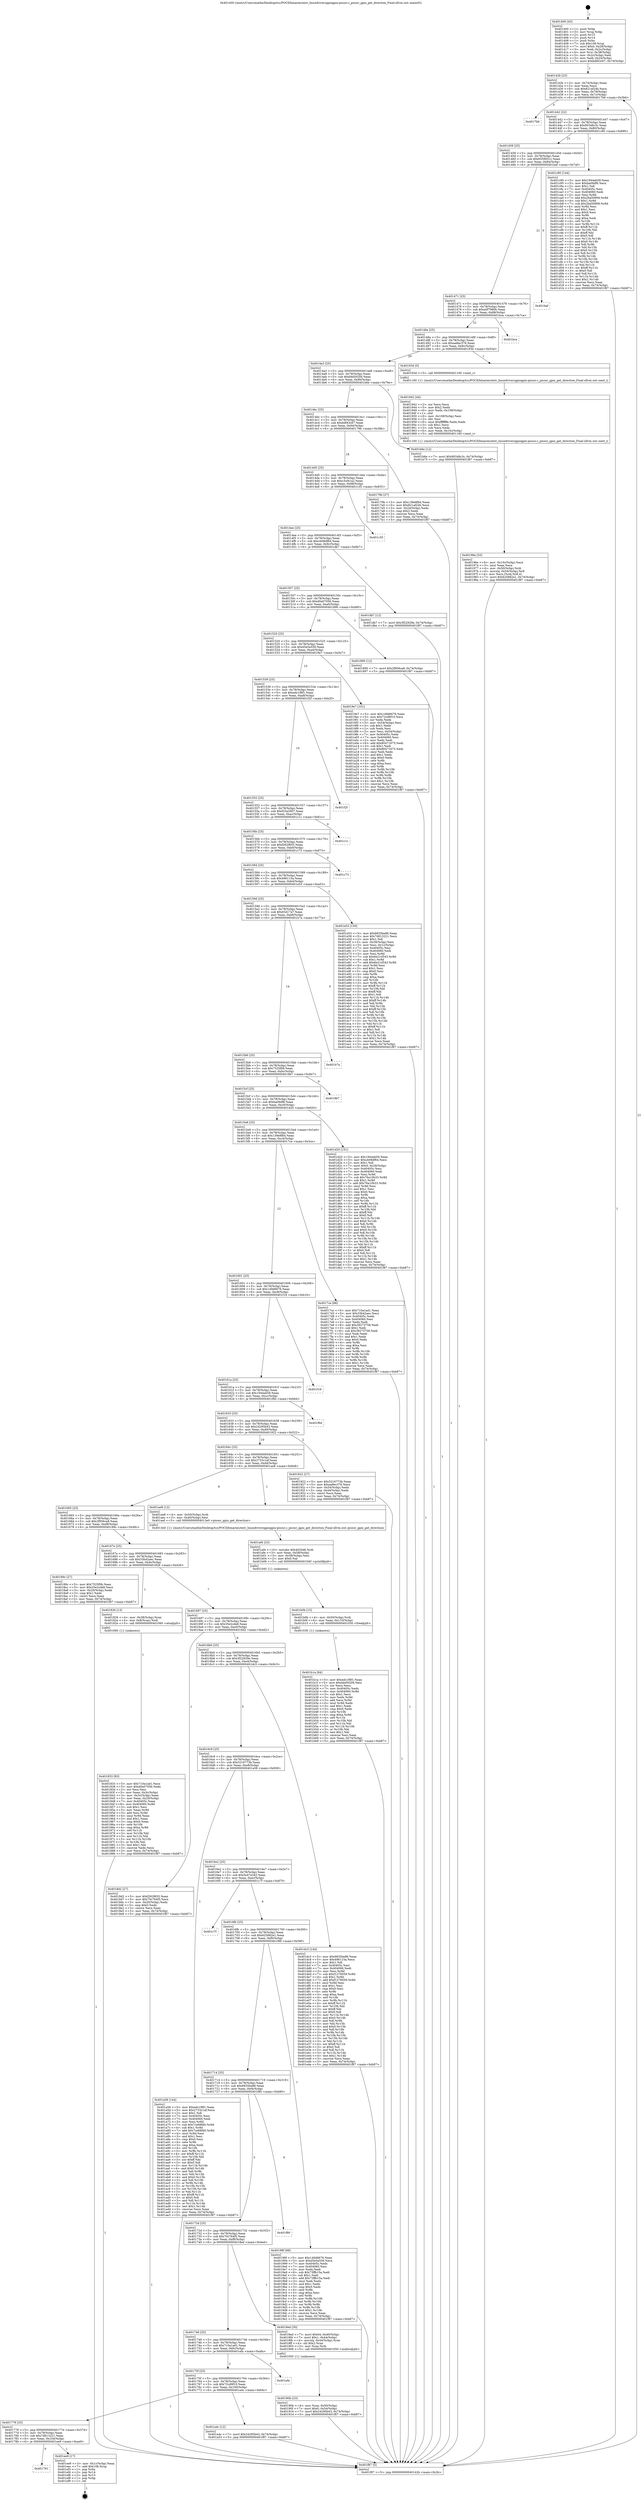 digraph "0x401400" {
  label = "0x401400 (/mnt/c/Users/mathe/Desktop/tcc/POCII/binaries/extr_linuxdriversgpiogpio-pisosr.c_pisosr_gpio_get_direction_Final-ollvm.out::main(0))"
  labelloc = "t"
  node[shape=record]

  Entry [label="",width=0.3,height=0.3,shape=circle,fillcolor=black,style=filled]
  "0x40142b" [label="{
     0x40142b [23]\l
     | [instrs]\l
     &nbsp;&nbsp;0x40142b \<+3\>: mov -0x74(%rbp),%eax\l
     &nbsp;&nbsp;0x40142e \<+2\>: mov %eax,%ecx\l
     &nbsp;&nbsp;0x401430 \<+6\>: sub $0x821af24b,%ecx\l
     &nbsp;&nbsp;0x401436 \<+3\>: mov %eax,-0x78(%rbp)\l
     &nbsp;&nbsp;0x401439 \<+3\>: mov %ecx,-0x7c(%rbp)\l
     &nbsp;&nbsp;0x40143c \<+6\>: je 00000000004017b6 \<main+0x3b6\>\l
  }"]
  "0x4017b6" [label="{
     0x4017b6\l
  }", style=dashed]
  "0x401442" [label="{
     0x401442 [22]\l
     | [instrs]\l
     &nbsp;&nbsp;0x401442 \<+5\>: jmp 0000000000401447 \<main+0x47\>\l
     &nbsp;&nbsp;0x401447 \<+3\>: mov -0x78(%rbp),%eax\l
     &nbsp;&nbsp;0x40144a \<+5\>: sub $0x90348c3c,%eax\l
     &nbsp;&nbsp;0x40144f \<+3\>: mov %eax,-0x80(%rbp)\l
     &nbsp;&nbsp;0x401452 \<+6\>: je 0000000000401c90 \<main+0x890\>\l
  }"]
  Exit [label="",width=0.3,height=0.3,shape=circle,fillcolor=black,style=filled,peripheries=2]
  "0x401c90" [label="{
     0x401c90 [144]\l
     | [instrs]\l
     &nbsp;&nbsp;0x401c90 \<+5\>: mov $0x1944ab59,%eax\l
     &nbsp;&nbsp;0x401c95 \<+5\>: mov $0xba09df6,%ecx\l
     &nbsp;&nbsp;0x401c9a \<+2\>: mov $0x1,%dl\l
     &nbsp;&nbsp;0x401c9c \<+7\>: mov 0x40405c,%esi\l
     &nbsp;&nbsp;0x401ca3 \<+7\>: mov 0x404060,%edi\l
     &nbsp;&nbsp;0x401caa \<+3\>: mov %esi,%r8d\l
     &nbsp;&nbsp;0x401cad \<+7\>: add $0x2ba50909,%r8d\l
     &nbsp;&nbsp;0x401cb4 \<+4\>: sub $0x1,%r8d\l
     &nbsp;&nbsp;0x401cb8 \<+7\>: sub $0x2ba50909,%r8d\l
     &nbsp;&nbsp;0x401cbf \<+4\>: imul %r8d,%esi\l
     &nbsp;&nbsp;0x401cc3 \<+3\>: and $0x1,%esi\l
     &nbsp;&nbsp;0x401cc6 \<+3\>: cmp $0x0,%esi\l
     &nbsp;&nbsp;0x401cc9 \<+4\>: sete %r9b\l
     &nbsp;&nbsp;0x401ccd \<+3\>: cmp $0xa,%edi\l
     &nbsp;&nbsp;0x401cd0 \<+4\>: setl %r10b\l
     &nbsp;&nbsp;0x401cd4 \<+3\>: mov %r9b,%r11b\l
     &nbsp;&nbsp;0x401cd7 \<+4\>: xor $0xff,%r11b\l
     &nbsp;&nbsp;0x401cdb \<+3\>: mov %r10b,%bl\l
     &nbsp;&nbsp;0x401cde \<+3\>: xor $0xff,%bl\l
     &nbsp;&nbsp;0x401ce1 \<+3\>: xor $0x0,%dl\l
     &nbsp;&nbsp;0x401ce4 \<+3\>: mov %r11b,%r14b\l
     &nbsp;&nbsp;0x401ce7 \<+4\>: and $0x0,%r14b\l
     &nbsp;&nbsp;0x401ceb \<+3\>: and %dl,%r9b\l
     &nbsp;&nbsp;0x401cee \<+3\>: mov %bl,%r15b\l
     &nbsp;&nbsp;0x401cf1 \<+4\>: and $0x0,%r15b\l
     &nbsp;&nbsp;0x401cf5 \<+3\>: and %dl,%r10b\l
     &nbsp;&nbsp;0x401cf8 \<+3\>: or %r9b,%r14b\l
     &nbsp;&nbsp;0x401cfb \<+3\>: or %r10b,%r15b\l
     &nbsp;&nbsp;0x401cfe \<+3\>: xor %r15b,%r14b\l
     &nbsp;&nbsp;0x401d01 \<+3\>: or %bl,%r11b\l
     &nbsp;&nbsp;0x401d04 \<+4\>: xor $0xff,%r11b\l
     &nbsp;&nbsp;0x401d08 \<+3\>: or $0x0,%dl\l
     &nbsp;&nbsp;0x401d0b \<+3\>: and %dl,%r11b\l
     &nbsp;&nbsp;0x401d0e \<+3\>: or %r11b,%r14b\l
     &nbsp;&nbsp;0x401d11 \<+4\>: test $0x1,%r14b\l
     &nbsp;&nbsp;0x401d15 \<+3\>: cmovne %ecx,%eax\l
     &nbsp;&nbsp;0x401d18 \<+3\>: mov %eax,-0x74(%rbp)\l
     &nbsp;&nbsp;0x401d1b \<+5\>: jmp 0000000000401f87 \<main+0xb87\>\l
  }"]
  "0x401458" [label="{
     0x401458 [25]\l
     | [instrs]\l
     &nbsp;&nbsp;0x401458 \<+5\>: jmp 000000000040145d \<main+0x5d\>\l
     &nbsp;&nbsp;0x40145d \<+3\>: mov -0x78(%rbp),%eax\l
     &nbsp;&nbsp;0x401460 \<+5\>: sub $0x9359051c,%eax\l
     &nbsp;&nbsp;0x401465 \<+6\>: mov %eax,-0x84(%rbp)\l
     &nbsp;&nbsp;0x40146b \<+6\>: je 0000000000401baf \<main+0x7af\>\l
  }"]
  "0x401791" [label="{
     0x401791\l
  }", style=dashed]
  "0x401baf" [label="{
     0x401baf\l
  }", style=dashed]
  "0x401471" [label="{
     0x401471 [25]\l
     | [instrs]\l
     &nbsp;&nbsp;0x401471 \<+5\>: jmp 0000000000401476 \<main+0x76\>\l
     &nbsp;&nbsp;0x401476 \<+3\>: mov -0x78(%rbp),%eax\l
     &nbsp;&nbsp;0x401479 \<+5\>: sub $0xa0f7980b,%eax\l
     &nbsp;&nbsp;0x40147e \<+6\>: mov %eax,-0x88(%rbp)\l
     &nbsp;&nbsp;0x401484 \<+6\>: je 0000000000401bca \<main+0x7ca\>\l
  }"]
  "0x401ee9" [label="{
     0x401ee9 [17]\l
     | [instrs]\l
     &nbsp;&nbsp;0x401ee9 \<+3\>: mov -0x1c(%rbp),%eax\l
     &nbsp;&nbsp;0x401eec \<+7\>: add $0x108,%rsp\l
     &nbsp;&nbsp;0x401ef3 \<+1\>: pop %rbx\l
     &nbsp;&nbsp;0x401ef4 \<+2\>: pop %r14\l
     &nbsp;&nbsp;0x401ef6 \<+2\>: pop %r15\l
     &nbsp;&nbsp;0x401ef8 \<+1\>: pop %rbp\l
     &nbsp;&nbsp;0x401ef9 \<+1\>: ret\l
  }"]
  "0x401bca" [label="{
     0x401bca\l
  }", style=dashed]
  "0x40148a" [label="{
     0x40148a [25]\l
     | [instrs]\l
     &nbsp;&nbsp;0x40148a \<+5\>: jmp 000000000040148f \<main+0x8f\>\l
     &nbsp;&nbsp;0x40148f \<+3\>: mov -0x78(%rbp),%eax\l
     &nbsp;&nbsp;0x401492 \<+5\>: sub $0xaa8ec376,%eax\l
     &nbsp;&nbsp;0x401497 \<+6\>: mov %eax,-0x8c(%rbp)\l
     &nbsp;&nbsp;0x40149d \<+6\>: je 000000000040193d \<main+0x53d\>\l
  }"]
  "0x401b1a" [label="{
     0x401b1a [84]\l
     | [instrs]\l
     &nbsp;&nbsp;0x401b1a \<+5\>: mov $0xedc1f8f1,%eax\l
     &nbsp;&nbsp;0x401b1f \<+5\>: mov $0xbbd502f4,%esi\l
     &nbsp;&nbsp;0x401b24 \<+2\>: xor %ecx,%ecx\l
     &nbsp;&nbsp;0x401b26 \<+7\>: mov 0x40405c,%edx\l
     &nbsp;&nbsp;0x401b2d \<+8\>: mov 0x404060,%r8d\l
     &nbsp;&nbsp;0x401b35 \<+3\>: sub $0x1,%ecx\l
     &nbsp;&nbsp;0x401b38 \<+3\>: mov %edx,%r9d\l
     &nbsp;&nbsp;0x401b3b \<+3\>: add %ecx,%r9d\l
     &nbsp;&nbsp;0x401b3e \<+4\>: imul %r9d,%edx\l
     &nbsp;&nbsp;0x401b42 \<+3\>: and $0x1,%edx\l
     &nbsp;&nbsp;0x401b45 \<+3\>: cmp $0x0,%edx\l
     &nbsp;&nbsp;0x401b48 \<+4\>: sete %r10b\l
     &nbsp;&nbsp;0x401b4c \<+4\>: cmp $0xa,%r8d\l
     &nbsp;&nbsp;0x401b50 \<+4\>: setl %r11b\l
     &nbsp;&nbsp;0x401b54 \<+3\>: mov %r10b,%bl\l
     &nbsp;&nbsp;0x401b57 \<+3\>: and %r11b,%bl\l
     &nbsp;&nbsp;0x401b5a \<+3\>: xor %r11b,%r10b\l
     &nbsp;&nbsp;0x401b5d \<+3\>: or %r10b,%bl\l
     &nbsp;&nbsp;0x401b60 \<+3\>: test $0x1,%bl\l
     &nbsp;&nbsp;0x401b63 \<+3\>: cmovne %esi,%eax\l
     &nbsp;&nbsp;0x401b66 \<+3\>: mov %eax,-0x74(%rbp)\l
     &nbsp;&nbsp;0x401b69 \<+5\>: jmp 0000000000401f87 \<main+0xb87\>\l
  }"]
  "0x40193d" [label="{
     0x40193d [5]\l
     | [instrs]\l
     &nbsp;&nbsp;0x40193d \<+5\>: call 0000000000401160 \<next_i\>\l
     | [calls]\l
     &nbsp;&nbsp;0x401160 \{1\} (/mnt/c/Users/mathe/Desktop/tcc/POCII/binaries/extr_linuxdriversgpiogpio-pisosr.c_pisosr_gpio_get_direction_Final-ollvm.out::next_i)\l
  }"]
  "0x4014a3" [label="{
     0x4014a3 [25]\l
     | [instrs]\l
     &nbsp;&nbsp;0x4014a3 \<+5\>: jmp 00000000004014a8 \<main+0xa8\>\l
     &nbsp;&nbsp;0x4014a8 \<+3\>: mov -0x78(%rbp),%eax\l
     &nbsp;&nbsp;0x4014ab \<+5\>: sub $0xbbd502f4,%eax\l
     &nbsp;&nbsp;0x4014b0 \<+6\>: mov %eax,-0x90(%rbp)\l
     &nbsp;&nbsp;0x4014b6 \<+6\>: je 0000000000401b6e \<main+0x76e\>\l
  }"]
  "0x401b0b" [label="{
     0x401b0b [15]\l
     | [instrs]\l
     &nbsp;&nbsp;0x401b0b \<+4\>: mov -0x50(%rbp),%rdi\l
     &nbsp;&nbsp;0x401b0f \<+6\>: mov %eax,-0x110(%rbp)\l
     &nbsp;&nbsp;0x401b15 \<+5\>: call 0000000000401030 \<free@plt\>\l
     | [calls]\l
     &nbsp;&nbsp;0x401030 \{1\} (unknown)\l
  }"]
  "0x401b6e" [label="{
     0x401b6e [12]\l
     | [instrs]\l
     &nbsp;&nbsp;0x401b6e \<+7\>: movl $0x90348c3c,-0x74(%rbp)\l
     &nbsp;&nbsp;0x401b75 \<+5\>: jmp 0000000000401f87 \<main+0xb87\>\l
  }"]
  "0x4014bc" [label="{
     0x4014bc [25]\l
     | [instrs]\l
     &nbsp;&nbsp;0x4014bc \<+5\>: jmp 00000000004014c1 \<main+0xc1\>\l
     &nbsp;&nbsp;0x4014c1 \<+3\>: mov -0x78(%rbp),%eax\l
     &nbsp;&nbsp;0x4014c4 \<+5\>: sub $0xbdf43c67,%eax\l
     &nbsp;&nbsp;0x4014c9 \<+6\>: mov %eax,-0x94(%rbp)\l
     &nbsp;&nbsp;0x4014cf \<+6\>: je 000000000040179b \<main+0x39b\>\l
  }"]
  "0x401af4" [label="{
     0x401af4 [23]\l
     | [instrs]\l
     &nbsp;&nbsp;0x401af4 \<+10\>: movabs $0x4020d6,%rdi\l
     &nbsp;&nbsp;0x401afe \<+3\>: mov %eax,-0x58(%rbp)\l
     &nbsp;&nbsp;0x401b01 \<+3\>: mov -0x58(%rbp),%esi\l
     &nbsp;&nbsp;0x401b04 \<+2\>: mov $0x0,%al\l
     &nbsp;&nbsp;0x401b06 \<+5\>: call 0000000000401040 \<printf@plt\>\l
     | [calls]\l
     &nbsp;&nbsp;0x401040 \{1\} (unknown)\l
  }"]
  "0x40179b" [label="{
     0x40179b [27]\l
     | [instrs]\l
     &nbsp;&nbsp;0x40179b \<+5\>: mov $0x139e8fb4,%eax\l
     &nbsp;&nbsp;0x4017a0 \<+5\>: mov $0x821af24b,%ecx\l
     &nbsp;&nbsp;0x4017a5 \<+3\>: mov -0x24(%rbp),%edx\l
     &nbsp;&nbsp;0x4017a8 \<+3\>: cmp $0x2,%edx\l
     &nbsp;&nbsp;0x4017ab \<+3\>: cmovne %ecx,%eax\l
     &nbsp;&nbsp;0x4017ae \<+3\>: mov %eax,-0x74(%rbp)\l
     &nbsp;&nbsp;0x4017b1 \<+5\>: jmp 0000000000401f87 \<main+0xb87\>\l
  }"]
  "0x4014d5" [label="{
     0x4014d5 [25]\l
     | [instrs]\l
     &nbsp;&nbsp;0x4014d5 \<+5\>: jmp 00000000004014da \<main+0xda\>\l
     &nbsp;&nbsp;0x4014da \<+3\>: mov -0x78(%rbp),%eax\l
     &nbsp;&nbsp;0x4014dd \<+5\>: sub $0xc3cf41a2,%eax\l
     &nbsp;&nbsp;0x4014e2 \<+6\>: mov %eax,-0x98(%rbp)\l
     &nbsp;&nbsp;0x4014e8 \<+6\>: je 0000000000401c35 \<main+0x835\>\l
  }"]
  "0x401f87" [label="{
     0x401f87 [5]\l
     | [instrs]\l
     &nbsp;&nbsp;0x401f87 \<+5\>: jmp 000000000040142b \<main+0x2b\>\l
  }"]
  "0x401400" [label="{
     0x401400 [43]\l
     | [instrs]\l
     &nbsp;&nbsp;0x401400 \<+1\>: push %rbp\l
     &nbsp;&nbsp;0x401401 \<+3\>: mov %rsp,%rbp\l
     &nbsp;&nbsp;0x401404 \<+2\>: push %r15\l
     &nbsp;&nbsp;0x401406 \<+2\>: push %r14\l
     &nbsp;&nbsp;0x401408 \<+1\>: push %rbx\l
     &nbsp;&nbsp;0x401409 \<+7\>: sub $0x108,%rsp\l
     &nbsp;&nbsp;0x401410 \<+7\>: movl $0x0,-0x28(%rbp)\l
     &nbsp;&nbsp;0x401417 \<+3\>: mov %edi,-0x2c(%rbp)\l
     &nbsp;&nbsp;0x40141a \<+4\>: mov %rsi,-0x38(%rbp)\l
     &nbsp;&nbsp;0x40141e \<+3\>: mov -0x2c(%rbp),%edi\l
     &nbsp;&nbsp;0x401421 \<+3\>: mov %edi,-0x24(%rbp)\l
     &nbsp;&nbsp;0x401424 \<+7\>: movl $0xbdf43c67,-0x74(%rbp)\l
  }"]
  "0x401778" [label="{
     0x401778 [25]\l
     | [instrs]\l
     &nbsp;&nbsp;0x401778 \<+5\>: jmp 000000000040177d \<main+0x37d\>\l
     &nbsp;&nbsp;0x40177d \<+3\>: mov -0x78(%rbp),%eax\l
     &nbsp;&nbsp;0x401780 \<+5\>: sub $0x7d813221,%eax\l
     &nbsp;&nbsp;0x401785 \<+6\>: mov %eax,-0x104(%rbp)\l
     &nbsp;&nbsp;0x40178b \<+6\>: je 0000000000401ee9 \<main+0xae9\>\l
  }"]
  "0x401c35" [label="{
     0x401c35\l
  }", style=dashed]
  "0x4014ee" [label="{
     0x4014ee [25]\l
     | [instrs]\l
     &nbsp;&nbsp;0x4014ee \<+5\>: jmp 00000000004014f3 \<main+0xf3\>\l
     &nbsp;&nbsp;0x4014f3 \<+3\>: mov -0x78(%rbp),%eax\l
     &nbsp;&nbsp;0x4014f6 \<+5\>: sub $0xcb08df64,%eax\l
     &nbsp;&nbsp;0x4014fb \<+6\>: mov %eax,-0x9c(%rbp)\l
     &nbsp;&nbsp;0x401501 \<+6\>: je 0000000000401db7 \<main+0x9b7\>\l
  }"]
  "0x401a4c" [label="{
     0x401a4c [12]\l
     | [instrs]\l
     &nbsp;&nbsp;0x401a4c \<+7\>: movl $0x24295b43,-0x74(%rbp)\l
     &nbsp;&nbsp;0x401a53 \<+5\>: jmp 0000000000401f87 \<main+0xb87\>\l
  }"]
  "0x401db7" [label="{
     0x401db7 [12]\l
     | [instrs]\l
     &nbsp;&nbsp;0x401db7 \<+7\>: movl $0x3f22929e,-0x74(%rbp)\l
     &nbsp;&nbsp;0x401dbe \<+5\>: jmp 0000000000401f87 \<main+0xb87\>\l
  }"]
  "0x401507" [label="{
     0x401507 [25]\l
     | [instrs]\l
     &nbsp;&nbsp;0x401507 \<+5\>: jmp 000000000040150c \<main+0x10c\>\l
     &nbsp;&nbsp;0x40150c \<+3\>: mov -0x78(%rbp),%eax\l
     &nbsp;&nbsp;0x40150f \<+5\>: sub $0xd0a07056,%eax\l
     &nbsp;&nbsp;0x401514 \<+6\>: mov %eax,-0xa0(%rbp)\l
     &nbsp;&nbsp;0x40151a \<+6\>: je 0000000000401890 \<main+0x490\>\l
  }"]
  "0x40175f" [label="{
     0x40175f [25]\l
     | [instrs]\l
     &nbsp;&nbsp;0x40175f \<+5\>: jmp 0000000000401764 \<main+0x364\>\l
     &nbsp;&nbsp;0x401764 \<+3\>: mov -0x78(%rbp),%eax\l
     &nbsp;&nbsp;0x401767 \<+5\>: sub $0x72cd9f10,%eax\l
     &nbsp;&nbsp;0x40176c \<+6\>: mov %eax,-0x100(%rbp)\l
     &nbsp;&nbsp;0x401772 \<+6\>: je 0000000000401a4c \<main+0x64c\>\l
  }"]
  "0x401890" [label="{
     0x401890 [12]\l
     | [instrs]\l
     &nbsp;&nbsp;0x401890 \<+7\>: movl $0x2f956ca8,-0x74(%rbp)\l
     &nbsp;&nbsp;0x401897 \<+5\>: jmp 0000000000401f87 \<main+0xb87\>\l
  }"]
  "0x401520" [label="{
     0x401520 [25]\l
     | [instrs]\l
     &nbsp;&nbsp;0x401520 \<+5\>: jmp 0000000000401525 \<main+0x125\>\l
     &nbsp;&nbsp;0x401525 \<+3\>: mov -0x78(%rbp),%eax\l
     &nbsp;&nbsp;0x401528 \<+5\>: sub $0xd5e5a559,%eax\l
     &nbsp;&nbsp;0x40152d \<+6\>: mov %eax,-0xa4(%rbp)\l
     &nbsp;&nbsp;0x401533 \<+6\>: je 00000000004019e7 \<main+0x5e7\>\l
  }"]
  "0x401efa" [label="{
     0x401efa\l
  }", style=dashed]
  "0x4019e7" [label="{
     0x4019e7 [101]\l
     | [instrs]\l
     &nbsp;&nbsp;0x4019e7 \<+5\>: mov $0x149d6676,%eax\l
     &nbsp;&nbsp;0x4019ec \<+5\>: mov $0x72cd9f10,%ecx\l
     &nbsp;&nbsp;0x4019f1 \<+2\>: xor %edx,%edx\l
     &nbsp;&nbsp;0x4019f3 \<+3\>: mov -0x54(%rbp),%esi\l
     &nbsp;&nbsp;0x4019f6 \<+3\>: sub $0x1,%edx\l
     &nbsp;&nbsp;0x4019f9 \<+2\>: sub %edx,%esi\l
     &nbsp;&nbsp;0x4019fb \<+3\>: mov %esi,-0x54(%rbp)\l
     &nbsp;&nbsp;0x4019fe \<+7\>: mov 0x40405c,%edx\l
     &nbsp;&nbsp;0x401a05 \<+7\>: mov 0x404060,%esi\l
     &nbsp;&nbsp;0x401a0c \<+2\>: mov %edx,%edi\l
     &nbsp;&nbsp;0x401a0e \<+6\>: add $0x80471675,%edi\l
     &nbsp;&nbsp;0x401a14 \<+3\>: sub $0x1,%edi\l
     &nbsp;&nbsp;0x401a17 \<+6\>: sub $0x80471675,%edi\l
     &nbsp;&nbsp;0x401a1d \<+3\>: imul %edi,%edx\l
     &nbsp;&nbsp;0x401a20 \<+3\>: and $0x1,%edx\l
     &nbsp;&nbsp;0x401a23 \<+3\>: cmp $0x0,%edx\l
     &nbsp;&nbsp;0x401a26 \<+4\>: sete %r8b\l
     &nbsp;&nbsp;0x401a2a \<+3\>: cmp $0xa,%esi\l
     &nbsp;&nbsp;0x401a2d \<+4\>: setl %r9b\l
     &nbsp;&nbsp;0x401a31 \<+3\>: mov %r8b,%r10b\l
     &nbsp;&nbsp;0x401a34 \<+3\>: and %r9b,%r10b\l
     &nbsp;&nbsp;0x401a37 \<+3\>: xor %r9b,%r8b\l
     &nbsp;&nbsp;0x401a3a \<+3\>: or %r8b,%r10b\l
     &nbsp;&nbsp;0x401a3d \<+4\>: test $0x1,%r10b\l
     &nbsp;&nbsp;0x401a41 \<+3\>: cmovne %ecx,%eax\l
     &nbsp;&nbsp;0x401a44 \<+3\>: mov %eax,-0x74(%rbp)\l
     &nbsp;&nbsp;0x401a47 \<+5\>: jmp 0000000000401f87 \<main+0xb87\>\l
  }"]
  "0x401539" [label="{
     0x401539 [25]\l
     | [instrs]\l
     &nbsp;&nbsp;0x401539 \<+5\>: jmp 000000000040153e \<main+0x13e\>\l
     &nbsp;&nbsp;0x40153e \<+3\>: mov -0x78(%rbp),%eax\l
     &nbsp;&nbsp;0x401541 \<+5\>: sub $0xedc1f8f1,%eax\l
     &nbsp;&nbsp;0x401546 \<+6\>: mov %eax,-0xa8(%rbp)\l
     &nbsp;&nbsp;0x40154c \<+6\>: je 0000000000401f2f \<main+0xb2f\>\l
  }"]
  "0x40196e" [label="{
     0x40196e [33]\l
     | [instrs]\l
     &nbsp;&nbsp;0x40196e \<+6\>: mov -0x10c(%rbp),%ecx\l
     &nbsp;&nbsp;0x401974 \<+3\>: imul %eax,%ecx\l
     &nbsp;&nbsp;0x401977 \<+4\>: mov -0x50(%rbp),%rdi\l
     &nbsp;&nbsp;0x40197b \<+4\>: movslq -0x54(%rbp),%r8\l
     &nbsp;&nbsp;0x40197f \<+4\>: mov %ecx,(%rdi,%r8,4)\l
     &nbsp;&nbsp;0x401983 \<+7\>: movl $0x625882e1,-0x74(%rbp)\l
     &nbsp;&nbsp;0x40198a \<+5\>: jmp 0000000000401f87 \<main+0xb87\>\l
  }"]
  "0x401f2f" [label="{
     0x401f2f\l
  }", style=dashed]
  "0x401552" [label="{
     0x401552 [25]\l
     | [instrs]\l
     &nbsp;&nbsp;0x401552 \<+5\>: jmp 0000000000401557 \<main+0x157\>\l
     &nbsp;&nbsp;0x401557 \<+3\>: mov -0x78(%rbp),%eax\l
     &nbsp;&nbsp;0x40155a \<+5\>: sub $0xf23a2907,%eax\l
     &nbsp;&nbsp;0x40155f \<+6\>: mov %eax,-0xac(%rbp)\l
     &nbsp;&nbsp;0x401565 \<+6\>: je 0000000000401c1c \<main+0x81c\>\l
  }"]
  "0x401942" [label="{
     0x401942 [44]\l
     | [instrs]\l
     &nbsp;&nbsp;0x401942 \<+2\>: xor %ecx,%ecx\l
     &nbsp;&nbsp;0x401944 \<+5\>: mov $0x2,%edx\l
     &nbsp;&nbsp;0x401949 \<+6\>: mov %edx,-0x108(%rbp)\l
     &nbsp;&nbsp;0x40194f \<+1\>: cltd\l
     &nbsp;&nbsp;0x401950 \<+6\>: mov -0x108(%rbp),%esi\l
     &nbsp;&nbsp;0x401956 \<+2\>: idiv %esi\l
     &nbsp;&nbsp;0x401958 \<+6\>: imul $0xfffffffe,%edx,%edx\l
     &nbsp;&nbsp;0x40195e \<+3\>: sub $0x1,%ecx\l
     &nbsp;&nbsp;0x401961 \<+2\>: sub %ecx,%edx\l
     &nbsp;&nbsp;0x401963 \<+6\>: mov %edx,-0x10c(%rbp)\l
     &nbsp;&nbsp;0x401969 \<+5\>: call 0000000000401160 \<next_i\>\l
     | [calls]\l
     &nbsp;&nbsp;0x401160 \{1\} (/mnt/c/Users/mathe/Desktop/tcc/POCII/binaries/extr_linuxdriversgpiogpio-pisosr.c_pisosr_gpio_get_direction_Final-ollvm.out::next_i)\l
  }"]
  "0x401c1c" [label="{
     0x401c1c\l
  }", style=dashed]
  "0x40156b" [label="{
     0x40156b [25]\l
     | [instrs]\l
     &nbsp;&nbsp;0x40156b \<+5\>: jmp 0000000000401570 \<main+0x170\>\l
     &nbsp;&nbsp;0x401570 \<+3\>: mov -0x78(%rbp),%eax\l
     &nbsp;&nbsp;0x401573 \<+5\>: sub $0xf262f655,%eax\l
     &nbsp;&nbsp;0x401578 \<+6\>: mov %eax,-0xb0(%rbp)\l
     &nbsp;&nbsp;0x40157e \<+6\>: je 0000000000401c73 \<main+0x873\>\l
  }"]
  "0x40190b" [label="{
     0x40190b [23]\l
     | [instrs]\l
     &nbsp;&nbsp;0x40190b \<+4\>: mov %rax,-0x50(%rbp)\l
     &nbsp;&nbsp;0x40190f \<+7\>: movl $0x0,-0x54(%rbp)\l
     &nbsp;&nbsp;0x401916 \<+7\>: movl $0x24295b43,-0x74(%rbp)\l
     &nbsp;&nbsp;0x40191d \<+5\>: jmp 0000000000401f87 \<main+0xb87\>\l
  }"]
  "0x401c73" [label="{
     0x401c73\l
  }", style=dashed]
  "0x401584" [label="{
     0x401584 [25]\l
     | [instrs]\l
     &nbsp;&nbsp;0x401584 \<+5\>: jmp 0000000000401589 \<main+0x189\>\l
     &nbsp;&nbsp;0x401589 \<+3\>: mov -0x78(%rbp),%eax\l
     &nbsp;&nbsp;0x40158c \<+5\>: sub $0x496115a,%eax\l
     &nbsp;&nbsp;0x401591 \<+6\>: mov %eax,-0xb4(%rbp)\l
     &nbsp;&nbsp;0x401597 \<+6\>: je 0000000000401e53 \<main+0xa53\>\l
  }"]
  "0x401746" [label="{
     0x401746 [25]\l
     | [instrs]\l
     &nbsp;&nbsp;0x401746 \<+5\>: jmp 000000000040174b \<main+0x34b\>\l
     &nbsp;&nbsp;0x40174b \<+3\>: mov -0x78(%rbp),%eax\l
     &nbsp;&nbsp;0x40174e \<+5\>: sub $0x710a1ad1,%eax\l
     &nbsp;&nbsp;0x401753 \<+6\>: mov %eax,-0xfc(%rbp)\l
     &nbsp;&nbsp;0x401759 \<+6\>: je 0000000000401efa \<main+0xafa\>\l
  }"]
  "0x401e53" [label="{
     0x401e53 [150]\l
     | [instrs]\l
     &nbsp;&nbsp;0x401e53 \<+5\>: mov $0x6835be86,%eax\l
     &nbsp;&nbsp;0x401e58 \<+5\>: mov $0x7d813221,%ecx\l
     &nbsp;&nbsp;0x401e5d \<+2\>: mov $0x1,%dl\l
     &nbsp;&nbsp;0x401e5f \<+3\>: mov -0x28(%rbp),%esi\l
     &nbsp;&nbsp;0x401e62 \<+3\>: mov %esi,-0x1c(%rbp)\l
     &nbsp;&nbsp;0x401e65 \<+7\>: mov 0x40405c,%esi\l
     &nbsp;&nbsp;0x401e6c \<+7\>: mov 0x404060,%edi\l
     &nbsp;&nbsp;0x401e73 \<+3\>: mov %esi,%r8d\l
     &nbsp;&nbsp;0x401e76 \<+7\>: sub $0x6e21d543,%r8d\l
     &nbsp;&nbsp;0x401e7d \<+4\>: sub $0x1,%r8d\l
     &nbsp;&nbsp;0x401e81 \<+7\>: add $0x6e21d543,%r8d\l
     &nbsp;&nbsp;0x401e88 \<+4\>: imul %r8d,%esi\l
     &nbsp;&nbsp;0x401e8c \<+3\>: and $0x1,%esi\l
     &nbsp;&nbsp;0x401e8f \<+3\>: cmp $0x0,%esi\l
     &nbsp;&nbsp;0x401e92 \<+4\>: sete %r9b\l
     &nbsp;&nbsp;0x401e96 \<+3\>: cmp $0xa,%edi\l
     &nbsp;&nbsp;0x401e99 \<+4\>: setl %r10b\l
     &nbsp;&nbsp;0x401e9d \<+3\>: mov %r9b,%r11b\l
     &nbsp;&nbsp;0x401ea0 \<+4\>: xor $0xff,%r11b\l
     &nbsp;&nbsp;0x401ea4 \<+3\>: mov %r10b,%bl\l
     &nbsp;&nbsp;0x401ea7 \<+3\>: xor $0xff,%bl\l
     &nbsp;&nbsp;0x401eaa \<+3\>: xor $0x1,%dl\l
     &nbsp;&nbsp;0x401ead \<+3\>: mov %r11b,%r14b\l
     &nbsp;&nbsp;0x401eb0 \<+4\>: and $0xff,%r14b\l
     &nbsp;&nbsp;0x401eb4 \<+3\>: and %dl,%r9b\l
     &nbsp;&nbsp;0x401eb7 \<+3\>: mov %bl,%r15b\l
     &nbsp;&nbsp;0x401eba \<+4\>: and $0xff,%r15b\l
     &nbsp;&nbsp;0x401ebe \<+3\>: and %dl,%r10b\l
     &nbsp;&nbsp;0x401ec1 \<+3\>: or %r9b,%r14b\l
     &nbsp;&nbsp;0x401ec4 \<+3\>: or %r10b,%r15b\l
     &nbsp;&nbsp;0x401ec7 \<+3\>: xor %r15b,%r14b\l
     &nbsp;&nbsp;0x401eca \<+3\>: or %bl,%r11b\l
     &nbsp;&nbsp;0x401ecd \<+4\>: xor $0xff,%r11b\l
     &nbsp;&nbsp;0x401ed1 \<+3\>: or $0x1,%dl\l
     &nbsp;&nbsp;0x401ed4 \<+3\>: and %dl,%r11b\l
     &nbsp;&nbsp;0x401ed7 \<+3\>: or %r11b,%r14b\l
     &nbsp;&nbsp;0x401eda \<+4\>: test $0x1,%r14b\l
     &nbsp;&nbsp;0x401ede \<+3\>: cmovne %ecx,%eax\l
     &nbsp;&nbsp;0x401ee1 \<+3\>: mov %eax,-0x74(%rbp)\l
     &nbsp;&nbsp;0x401ee4 \<+5\>: jmp 0000000000401f87 \<main+0xb87\>\l
  }"]
  "0x40159d" [label="{
     0x40159d [25]\l
     | [instrs]\l
     &nbsp;&nbsp;0x40159d \<+5\>: jmp 00000000004015a2 \<main+0x1a2\>\l
     &nbsp;&nbsp;0x4015a2 \<+3\>: mov -0x78(%rbp),%eax\l
     &nbsp;&nbsp;0x4015a5 \<+5\>: sub $0x63d17a7,%eax\l
     &nbsp;&nbsp;0x4015aa \<+6\>: mov %eax,-0xb8(%rbp)\l
     &nbsp;&nbsp;0x4015b0 \<+6\>: je 0000000000401b7a \<main+0x77a\>\l
  }"]
  "0x4018ed" [label="{
     0x4018ed [30]\l
     | [instrs]\l
     &nbsp;&nbsp;0x4018ed \<+7\>: movl $0x64,-0x40(%rbp)\l
     &nbsp;&nbsp;0x4018f4 \<+7\>: movl $0x1,-0x44(%rbp)\l
     &nbsp;&nbsp;0x4018fb \<+4\>: movslq -0x44(%rbp),%rax\l
     &nbsp;&nbsp;0x4018ff \<+4\>: shl $0x2,%rax\l
     &nbsp;&nbsp;0x401903 \<+3\>: mov %rax,%rdi\l
     &nbsp;&nbsp;0x401906 \<+5\>: call 0000000000401050 \<malloc@plt\>\l
     | [calls]\l
     &nbsp;&nbsp;0x401050 \{1\} (unknown)\l
  }"]
  "0x401b7a" [label="{
     0x401b7a\l
  }", style=dashed]
  "0x4015b6" [label="{
     0x4015b6 [25]\l
     | [instrs]\l
     &nbsp;&nbsp;0x4015b6 \<+5\>: jmp 00000000004015bb \<main+0x1bb\>\l
     &nbsp;&nbsp;0x4015bb \<+3\>: mov -0x78(%rbp),%eax\l
     &nbsp;&nbsp;0x4015be \<+5\>: sub $0x7525f0b,%eax\l
     &nbsp;&nbsp;0x4015c3 \<+6\>: mov %eax,-0xbc(%rbp)\l
     &nbsp;&nbsp;0x4015c9 \<+6\>: je 00000000004018b7 \<main+0x4b7\>\l
  }"]
  "0x40172d" [label="{
     0x40172d [25]\l
     | [instrs]\l
     &nbsp;&nbsp;0x40172d \<+5\>: jmp 0000000000401732 \<main+0x332\>\l
     &nbsp;&nbsp;0x401732 \<+3\>: mov -0x78(%rbp),%eax\l
     &nbsp;&nbsp;0x401735 \<+5\>: sub $0x70c764f5,%eax\l
     &nbsp;&nbsp;0x40173a \<+6\>: mov %eax,-0xf8(%rbp)\l
     &nbsp;&nbsp;0x401740 \<+6\>: je 00000000004018ed \<main+0x4ed\>\l
  }"]
  "0x4018b7" [label="{
     0x4018b7\l
  }", style=dashed]
  "0x4015cf" [label="{
     0x4015cf [25]\l
     | [instrs]\l
     &nbsp;&nbsp;0x4015cf \<+5\>: jmp 00000000004015d4 \<main+0x1d4\>\l
     &nbsp;&nbsp;0x4015d4 \<+3\>: mov -0x78(%rbp),%eax\l
     &nbsp;&nbsp;0x4015d7 \<+5\>: sub $0xba09df6,%eax\l
     &nbsp;&nbsp;0x4015dc \<+6\>: mov %eax,-0xc0(%rbp)\l
     &nbsp;&nbsp;0x4015e2 \<+6\>: je 0000000000401d20 \<main+0x920\>\l
  }"]
  "0x401f80" [label="{
     0x401f80\l
  }", style=dashed]
  "0x401d20" [label="{
     0x401d20 [151]\l
     | [instrs]\l
     &nbsp;&nbsp;0x401d20 \<+5\>: mov $0x1944ab59,%eax\l
     &nbsp;&nbsp;0x401d25 \<+5\>: mov $0xcb08df64,%ecx\l
     &nbsp;&nbsp;0x401d2a \<+2\>: mov $0x1,%dl\l
     &nbsp;&nbsp;0x401d2c \<+7\>: movl $0x0,-0x28(%rbp)\l
     &nbsp;&nbsp;0x401d33 \<+7\>: mov 0x40405c,%esi\l
     &nbsp;&nbsp;0x401d3a \<+7\>: mov 0x404060,%edi\l
     &nbsp;&nbsp;0x401d41 \<+3\>: mov %esi,%r8d\l
     &nbsp;&nbsp;0x401d44 \<+7\>: sub $0x76a10b33,%r8d\l
     &nbsp;&nbsp;0x401d4b \<+4\>: sub $0x1,%r8d\l
     &nbsp;&nbsp;0x401d4f \<+7\>: add $0x76a10b33,%r8d\l
     &nbsp;&nbsp;0x401d56 \<+4\>: imul %r8d,%esi\l
     &nbsp;&nbsp;0x401d5a \<+3\>: and $0x1,%esi\l
     &nbsp;&nbsp;0x401d5d \<+3\>: cmp $0x0,%esi\l
     &nbsp;&nbsp;0x401d60 \<+4\>: sete %r9b\l
     &nbsp;&nbsp;0x401d64 \<+3\>: cmp $0xa,%edi\l
     &nbsp;&nbsp;0x401d67 \<+4\>: setl %r10b\l
     &nbsp;&nbsp;0x401d6b \<+3\>: mov %r9b,%r11b\l
     &nbsp;&nbsp;0x401d6e \<+4\>: xor $0xff,%r11b\l
     &nbsp;&nbsp;0x401d72 \<+3\>: mov %r10b,%bl\l
     &nbsp;&nbsp;0x401d75 \<+3\>: xor $0xff,%bl\l
     &nbsp;&nbsp;0x401d78 \<+3\>: xor $0x0,%dl\l
     &nbsp;&nbsp;0x401d7b \<+3\>: mov %r11b,%r14b\l
     &nbsp;&nbsp;0x401d7e \<+4\>: and $0x0,%r14b\l
     &nbsp;&nbsp;0x401d82 \<+3\>: and %dl,%r9b\l
     &nbsp;&nbsp;0x401d85 \<+3\>: mov %bl,%r15b\l
     &nbsp;&nbsp;0x401d88 \<+4\>: and $0x0,%r15b\l
     &nbsp;&nbsp;0x401d8c \<+3\>: and %dl,%r10b\l
     &nbsp;&nbsp;0x401d8f \<+3\>: or %r9b,%r14b\l
     &nbsp;&nbsp;0x401d92 \<+3\>: or %r10b,%r15b\l
     &nbsp;&nbsp;0x401d95 \<+3\>: xor %r15b,%r14b\l
     &nbsp;&nbsp;0x401d98 \<+3\>: or %bl,%r11b\l
     &nbsp;&nbsp;0x401d9b \<+4\>: xor $0xff,%r11b\l
     &nbsp;&nbsp;0x401d9f \<+3\>: or $0x0,%dl\l
     &nbsp;&nbsp;0x401da2 \<+3\>: and %dl,%r11b\l
     &nbsp;&nbsp;0x401da5 \<+3\>: or %r11b,%r14b\l
     &nbsp;&nbsp;0x401da8 \<+4\>: test $0x1,%r14b\l
     &nbsp;&nbsp;0x401dac \<+3\>: cmovne %ecx,%eax\l
     &nbsp;&nbsp;0x401daf \<+3\>: mov %eax,-0x74(%rbp)\l
     &nbsp;&nbsp;0x401db2 \<+5\>: jmp 0000000000401f87 \<main+0xb87\>\l
  }"]
  "0x4015e8" [label="{
     0x4015e8 [25]\l
     | [instrs]\l
     &nbsp;&nbsp;0x4015e8 \<+5\>: jmp 00000000004015ed \<main+0x1ed\>\l
     &nbsp;&nbsp;0x4015ed \<+3\>: mov -0x78(%rbp),%eax\l
     &nbsp;&nbsp;0x4015f0 \<+5\>: sub $0x139e8fb4,%eax\l
     &nbsp;&nbsp;0x4015f5 \<+6\>: mov %eax,-0xc4(%rbp)\l
     &nbsp;&nbsp;0x4015fb \<+6\>: je 00000000004017ce \<main+0x3ce\>\l
  }"]
  "0x401714" [label="{
     0x401714 [25]\l
     | [instrs]\l
     &nbsp;&nbsp;0x401714 \<+5\>: jmp 0000000000401719 \<main+0x319\>\l
     &nbsp;&nbsp;0x401719 \<+3\>: mov -0x78(%rbp),%eax\l
     &nbsp;&nbsp;0x40171c \<+5\>: sub $0x6835be86,%eax\l
     &nbsp;&nbsp;0x401721 \<+6\>: mov %eax,-0xf4(%rbp)\l
     &nbsp;&nbsp;0x401727 \<+6\>: je 0000000000401f80 \<main+0xb80\>\l
  }"]
  "0x4017ce" [label="{
     0x4017ce [88]\l
     | [instrs]\l
     &nbsp;&nbsp;0x4017ce \<+5\>: mov $0x710a1ad1,%eax\l
     &nbsp;&nbsp;0x4017d3 \<+5\>: mov $0x33b42aec,%ecx\l
     &nbsp;&nbsp;0x4017d8 \<+7\>: mov 0x40405c,%edx\l
     &nbsp;&nbsp;0x4017df \<+7\>: mov 0x404060,%esi\l
     &nbsp;&nbsp;0x4017e6 \<+2\>: mov %edx,%edi\l
     &nbsp;&nbsp;0x4017e8 \<+6\>: add $0x39273758,%edi\l
     &nbsp;&nbsp;0x4017ee \<+3\>: sub $0x1,%edi\l
     &nbsp;&nbsp;0x4017f1 \<+6\>: sub $0x39273758,%edi\l
     &nbsp;&nbsp;0x4017f7 \<+3\>: imul %edi,%edx\l
     &nbsp;&nbsp;0x4017fa \<+3\>: and $0x1,%edx\l
     &nbsp;&nbsp;0x4017fd \<+3\>: cmp $0x0,%edx\l
     &nbsp;&nbsp;0x401800 \<+4\>: sete %r8b\l
     &nbsp;&nbsp;0x401804 \<+3\>: cmp $0xa,%esi\l
     &nbsp;&nbsp;0x401807 \<+4\>: setl %r9b\l
     &nbsp;&nbsp;0x40180b \<+3\>: mov %r8b,%r10b\l
     &nbsp;&nbsp;0x40180e \<+3\>: and %r9b,%r10b\l
     &nbsp;&nbsp;0x401811 \<+3\>: xor %r9b,%r8b\l
     &nbsp;&nbsp;0x401814 \<+3\>: or %r8b,%r10b\l
     &nbsp;&nbsp;0x401817 \<+4\>: test $0x1,%r10b\l
     &nbsp;&nbsp;0x40181b \<+3\>: cmovne %ecx,%eax\l
     &nbsp;&nbsp;0x40181e \<+3\>: mov %eax,-0x74(%rbp)\l
     &nbsp;&nbsp;0x401821 \<+5\>: jmp 0000000000401f87 \<main+0xb87\>\l
  }"]
  "0x401601" [label="{
     0x401601 [25]\l
     | [instrs]\l
     &nbsp;&nbsp;0x401601 \<+5\>: jmp 0000000000401606 \<main+0x206\>\l
     &nbsp;&nbsp;0x401606 \<+3\>: mov -0x78(%rbp),%eax\l
     &nbsp;&nbsp;0x401609 \<+5\>: sub $0x149d6676,%eax\l
     &nbsp;&nbsp;0x40160e \<+6\>: mov %eax,-0xc8(%rbp)\l
     &nbsp;&nbsp;0x401614 \<+6\>: je 0000000000401f16 \<main+0xb16\>\l
  }"]
  "0x40198f" [label="{
     0x40198f [88]\l
     | [instrs]\l
     &nbsp;&nbsp;0x40198f \<+5\>: mov $0x149d6676,%eax\l
     &nbsp;&nbsp;0x401994 \<+5\>: mov $0xd5e5a559,%ecx\l
     &nbsp;&nbsp;0x401999 \<+7\>: mov 0x40405c,%edx\l
     &nbsp;&nbsp;0x4019a0 \<+7\>: mov 0x404060,%esi\l
     &nbsp;&nbsp;0x4019a7 \<+2\>: mov %edx,%edi\l
     &nbsp;&nbsp;0x4019a9 \<+6\>: sub $0x73ffb15a,%edi\l
     &nbsp;&nbsp;0x4019af \<+3\>: sub $0x1,%edi\l
     &nbsp;&nbsp;0x4019b2 \<+6\>: add $0x73ffb15a,%edi\l
     &nbsp;&nbsp;0x4019b8 \<+3\>: imul %edi,%edx\l
     &nbsp;&nbsp;0x4019bb \<+3\>: and $0x1,%edx\l
     &nbsp;&nbsp;0x4019be \<+3\>: cmp $0x0,%edx\l
     &nbsp;&nbsp;0x4019c1 \<+4\>: sete %r8b\l
     &nbsp;&nbsp;0x4019c5 \<+3\>: cmp $0xa,%esi\l
     &nbsp;&nbsp;0x4019c8 \<+4\>: setl %r9b\l
     &nbsp;&nbsp;0x4019cc \<+3\>: mov %r8b,%r10b\l
     &nbsp;&nbsp;0x4019cf \<+3\>: and %r9b,%r10b\l
     &nbsp;&nbsp;0x4019d2 \<+3\>: xor %r9b,%r8b\l
     &nbsp;&nbsp;0x4019d5 \<+3\>: or %r8b,%r10b\l
     &nbsp;&nbsp;0x4019d8 \<+4\>: test $0x1,%r10b\l
     &nbsp;&nbsp;0x4019dc \<+3\>: cmovne %ecx,%eax\l
     &nbsp;&nbsp;0x4019df \<+3\>: mov %eax,-0x74(%rbp)\l
     &nbsp;&nbsp;0x4019e2 \<+5\>: jmp 0000000000401f87 \<main+0xb87\>\l
  }"]
  "0x401f16" [label="{
     0x401f16\l
  }", style=dashed]
  "0x40161a" [label="{
     0x40161a [25]\l
     | [instrs]\l
     &nbsp;&nbsp;0x40161a \<+5\>: jmp 000000000040161f \<main+0x21f\>\l
     &nbsp;&nbsp;0x40161f \<+3\>: mov -0x78(%rbp),%eax\l
     &nbsp;&nbsp;0x401622 \<+5\>: sub $0x1944ab59,%eax\l
     &nbsp;&nbsp;0x401627 \<+6\>: mov %eax,-0xcc(%rbp)\l
     &nbsp;&nbsp;0x40162d \<+6\>: je 0000000000401f6d \<main+0xb6d\>\l
  }"]
  "0x4016fb" [label="{
     0x4016fb [25]\l
     | [instrs]\l
     &nbsp;&nbsp;0x4016fb \<+5\>: jmp 0000000000401700 \<main+0x300\>\l
     &nbsp;&nbsp;0x401700 \<+3\>: mov -0x78(%rbp),%eax\l
     &nbsp;&nbsp;0x401703 \<+5\>: sub $0x625882e1,%eax\l
     &nbsp;&nbsp;0x401708 \<+6\>: mov %eax,-0xf0(%rbp)\l
     &nbsp;&nbsp;0x40170e \<+6\>: je 000000000040198f \<main+0x58f\>\l
  }"]
  "0x401f6d" [label="{
     0x401f6d\l
  }", style=dashed]
  "0x401633" [label="{
     0x401633 [25]\l
     | [instrs]\l
     &nbsp;&nbsp;0x401633 \<+5\>: jmp 0000000000401638 \<main+0x238\>\l
     &nbsp;&nbsp;0x401638 \<+3\>: mov -0x78(%rbp),%eax\l
     &nbsp;&nbsp;0x40163b \<+5\>: sub $0x24295b43,%eax\l
     &nbsp;&nbsp;0x401640 \<+6\>: mov %eax,-0xd0(%rbp)\l
     &nbsp;&nbsp;0x401646 \<+6\>: je 0000000000401922 \<main+0x522\>\l
  }"]
  "0x401c7f" [label="{
     0x401c7f\l
  }", style=dashed]
  "0x401922" [label="{
     0x401922 [27]\l
     | [instrs]\l
     &nbsp;&nbsp;0x401922 \<+5\>: mov $0x5216773b,%eax\l
     &nbsp;&nbsp;0x401927 \<+5\>: mov $0xaa8ec376,%ecx\l
     &nbsp;&nbsp;0x40192c \<+3\>: mov -0x54(%rbp),%edx\l
     &nbsp;&nbsp;0x40192f \<+3\>: cmp -0x44(%rbp),%edx\l
     &nbsp;&nbsp;0x401932 \<+3\>: cmovl %ecx,%eax\l
     &nbsp;&nbsp;0x401935 \<+3\>: mov %eax,-0x74(%rbp)\l
     &nbsp;&nbsp;0x401938 \<+5\>: jmp 0000000000401f87 \<main+0xb87\>\l
  }"]
  "0x40164c" [label="{
     0x40164c [25]\l
     | [instrs]\l
     &nbsp;&nbsp;0x40164c \<+5\>: jmp 0000000000401651 \<main+0x251\>\l
     &nbsp;&nbsp;0x401651 \<+3\>: mov -0x78(%rbp),%eax\l
     &nbsp;&nbsp;0x401654 \<+5\>: sub $0x2733c1af,%eax\l
     &nbsp;&nbsp;0x401659 \<+6\>: mov %eax,-0xd4(%rbp)\l
     &nbsp;&nbsp;0x40165f \<+6\>: je 0000000000401ae8 \<main+0x6e8\>\l
  }"]
  "0x4016e2" [label="{
     0x4016e2 [25]\l
     | [instrs]\l
     &nbsp;&nbsp;0x4016e2 \<+5\>: jmp 00000000004016e7 \<main+0x2e7\>\l
     &nbsp;&nbsp;0x4016e7 \<+3\>: mov -0x78(%rbp),%eax\l
     &nbsp;&nbsp;0x4016ea \<+5\>: sub $0x5e47e342,%eax\l
     &nbsp;&nbsp;0x4016ef \<+6\>: mov %eax,-0xec(%rbp)\l
     &nbsp;&nbsp;0x4016f5 \<+6\>: je 0000000000401c7f \<main+0x87f\>\l
  }"]
  "0x401ae8" [label="{
     0x401ae8 [12]\l
     | [instrs]\l
     &nbsp;&nbsp;0x401ae8 \<+4\>: mov -0x50(%rbp),%rdi\l
     &nbsp;&nbsp;0x401aec \<+3\>: mov -0x40(%rbp),%esi\l
     &nbsp;&nbsp;0x401aef \<+5\>: call 00000000004013e0 \<pisosr_gpio_get_direction\>\l
     | [calls]\l
     &nbsp;&nbsp;0x4013e0 \{1\} (/mnt/c/Users/mathe/Desktop/tcc/POCII/binaries/extr_linuxdriversgpiogpio-pisosr.c_pisosr_gpio_get_direction_Final-ollvm.out::pisosr_gpio_get_direction)\l
  }"]
  "0x401665" [label="{
     0x401665 [25]\l
     | [instrs]\l
     &nbsp;&nbsp;0x401665 \<+5\>: jmp 000000000040166a \<main+0x26a\>\l
     &nbsp;&nbsp;0x40166a \<+3\>: mov -0x78(%rbp),%eax\l
     &nbsp;&nbsp;0x40166d \<+5\>: sub $0x2f956ca8,%eax\l
     &nbsp;&nbsp;0x401672 \<+6\>: mov %eax,-0xd8(%rbp)\l
     &nbsp;&nbsp;0x401678 \<+6\>: je 000000000040189c \<main+0x49c\>\l
  }"]
  "0x401a58" [label="{
     0x401a58 [144]\l
     | [instrs]\l
     &nbsp;&nbsp;0x401a58 \<+5\>: mov $0xedc1f8f1,%eax\l
     &nbsp;&nbsp;0x401a5d \<+5\>: mov $0x2733c1af,%ecx\l
     &nbsp;&nbsp;0x401a62 \<+2\>: mov $0x1,%dl\l
     &nbsp;&nbsp;0x401a64 \<+7\>: mov 0x40405c,%esi\l
     &nbsp;&nbsp;0x401a6b \<+7\>: mov 0x404060,%edi\l
     &nbsp;&nbsp;0x401a72 \<+3\>: mov %esi,%r8d\l
     &nbsp;&nbsp;0x401a75 \<+7\>: sub $0x7ce68fd0,%r8d\l
     &nbsp;&nbsp;0x401a7c \<+4\>: sub $0x1,%r8d\l
     &nbsp;&nbsp;0x401a80 \<+7\>: add $0x7ce68fd0,%r8d\l
     &nbsp;&nbsp;0x401a87 \<+4\>: imul %r8d,%esi\l
     &nbsp;&nbsp;0x401a8b \<+3\>: and $0x1,%esi\l
     &nbsp;&nbsp;0x401a8e \<+3\>: cmp $0x0,%esi\l
     &nbsp;&nbsp;0x401a91 \<+4\>: sete %r9b\l
     &nbsp;&nbsp;0x401a95 \<+3\>: cmp $0xa,%edi\l
     &nbsp;&nbsp;0x401a98 \<+4\>: setl %r10b\l
     &nbsp;&nbsp;0x401a9c \<+3\>: mov %r9b,%r11b\l
     &nbsp;&nbsp;0x401a9f \<+4\>: xor $0xff,%r11b\l
     &nbsp;&nbsp;0x401aa3 \<+3\>: mov %r10b,%bl\l
     &nbsp;&nbsp;0x401aa6 \<+3\>: xor $0xff,%bl\l
     &nbsp;&nbsp;0x401aa9 \<+3\>: xor $0x0,%dl\l
     &nbsp;&nbsp;0x401aac \<+3\>: mov %r11b,%r14b\l
     &nbsp;&nbsp;0x401aaf \<+4\>: and $0x0,%r14b\l
     &nbsp;&nbsp;0x401ab3 \<+3\>: and %dl,%r9b\l
     &nbsp;&nbsp;0x401ab6 \<+3\>: mov %bl,%r15b\l
     &nbsp;&nbsp;0x401ab9 \<+4\>: and $0x0,%r15b\l
     &nbsp;&nbsp;0x401abd \<+3\>: and %dl,%r10b\l
     &nbsp;&nbsp;0x401ac0 \<+3\>: or %r9b,%r14b\l
     &nbsp;&nbsp;0x401ac3 \<+3\>: or %r10b,%r15b\l
     &nbsp;&nbsp;0x401ac6 \<+3\>: xor %r15b,%r14b\l
     &nbsp;&nbsp;0x401ac9 \<+3\>: or %bl,%r11b\l
     &nbsp;&nbsp;0x401acc \<+4\>: xor $0xff,%r11b\l
     &nbsp;&nbsp;0x401ad0 \<+3\>: or $0x0,%dl\l
     &nbsp;&nbsp;0x401ad3 \<+3\>: and %dl,%r11b\l
     &nbsp;&nbsp;0x401ad6 \<+3\>: or %r11b,%r14b\l
     &nbsp;&nbsp;0x401ad9 \<+4\>: test $0x1,%r14b\l
     &nbsp;&nbsp;0x401add \<+3\>: cmovne %ecx,%eax\l
     &nbsp;&nbsp;0x401ae0 \<+3\>: mov %eax,-0x74(%rbp)\l
     &nbsp;&nbsp;0x401ae3 \<+5\>: jmp 0000000000401f87 \<main+0xb87\>\l
  }"]
  "0x40189c" [label="{
     0x40189c [27]\l
     | [instrs]\l
     &nbsp;&nbsp;0x40189c \<+5\>: mov $0x7525f0b,%eax\l
     &nbsp;&nbsp;0x4018a1 \<+5\>: mov $0x35e2cde8,%ecx\l
     &nbsp;&nbsp;0x4018a6 \<+3\>: mov -0x20(%rbp),%edx\l
     &nbsp;&nbsp;0x4018a9 \<+3\>: cmp $0x1,%edx\l
     &nbsp;&nbsp;0x4018ac \<+3\>: cmovl %ecx,%eax\l
     &nbsp;&nbsp;0x4018af \<+3\>: mov %eax,-0x74(%rbp)\l
     &nbsp;&nbsp;0x4018b2 \<+5\>: jmp 0000000000401f87 \<main+0xb87\>\l
  }"]
  "0x40167e" [label="{
     0x40167e [25]\l
     | [instrs]\l
     &nbsp;&nbsp;0x40167e \<+5\>: jmp 0000000000401683 \<main+0x283\>\l
     &nbsp;&nbsp;0x401683 \<+3\>: mov -0x78(%rbp),%eax\l
     &nbsp;&nbsp;0x401686 \<+5\>: sub $0x33b42aec,%eax\l
     &nbsp;&nbsp;0x40168b \<+6\>: mov %eax,-0xdc(%rbp)\l
     &nbsp;&nbsp;0x401691 \<+6\>: je 0000000000401826 \<main+0x426\>\l
  }"]
  "0x4016c9" [label="{
     0x4016c9 [25]\l
     | [instrs]\l
     &nbsp;&nbsp;0x4016c9 \<+5\>: jmp 00000000004016ce \<main+0x2ce\>\l
     &nbsp;&nbsp;0x4016ce \<+3\>: mov -0x78(%rbp),%eax\l
     &nbsp;&nbsp;0x4016d1 \<+5\>: sub $0x5216773b,%eax\l
     &nbsp;&nbsp;0x4016d6 \<+6\>: mov %eax,-0xe8(%rbp)\l
     &nbsp;&nbsp;0x4016dc \<+6\>: je 0000000000401a58 \<main+0x658\>\l
  }"]
  "0x401826" [label="{
     0x401826 [13]\l
     | [instrs]\l
     &nbsp;&nbsp;0x401826 \<+4\>: mov -0x38(%rbp),%rax\l
     &nbsp;&nbsp;0x40182a \<+4\>: mov 0x8(%rax),%rdi\l
     &nbsp;&nbsp;0x40182e \<+5\>: call 0000000000401060 \<atoi@plt\>\l
     | [calls]\l
     &nbsp;&nbsp;0x401060 \{1\} (unknown)\l
  }"]
  "0x401697" [label="{
     0x401697 [25]\l
     | [instrs]\l
     &nbsp;&nbsp;0x401697 \<+5\>: jmp 000000000040169c \<main+0x29c\>\l
     &nbsp;&nbsp;0x40169c \<+3\>: mov -0x78(%rbp),%eax\l
     &nbsp;&nbsp;0x40169f \<+5\>: sub $0x35e2cde8,%eax\l
     &nbsp;&nbsp;0x4016a4 \<+6\>: mov %eax,-0xe0(%rbp)\l
     &nbsp;&nbsp;0x4016aa \<+6\>: je 00000000004018d2 \<main+0x4d2\>\l
  }"]
  "0x401833" [label="{
     0x401833 [93]\l
     | [instrs]\l
     &nbsp;&nbsp;0x401833 \<+5\>: mov $0x710a1ad1,%ecx\l
     &nbsp;&nbsp;0x401838 \<+5\>: mov $0xd0a07056,%edx\l
     &nbsp;&nbsp;0x40183d \<+2\>: xor %esi,%esi\l
     &nbsp;&nbsp;0x40183f \<+3\>: mov %eax,-0x3c(%rbp)\l
     &nbsp;&nbsp;0x401842 \<+3\>: mov -0x3c(%rbp),%eax\l
     &nbsp;&nbsp;0x401845 \<+3\>: mov %eax,-0x20(%rbp)\l
     &nbsp;&nbsp;0x401848 \<+7\>: mov 0x40405c,%eax\l
     &nbsp;&nbsp;0x40184f \<+8\>: mov 0x404060,%r8d\l
     &nbsp;&nbsp;0x401857 \<+3\>: sub $0x1,%esi\l
     &nbsp;&nbsp;0x40185a \<+3\>: mov %eax,%r9d\l
     &nbsp;&nbsp;0x40185d \<+3\>: add %esi,%r9d\l
     &nbsp;&nbsp;0x401860 \<+4\>: imul %r9d,%eax\l
     &nbsp;&nbsp;0x401864 \<+3\>: and $0x1,%eax\l
     &nbsp;&nbsp;0x401867 \<+3\>: cmp $0x0,%eax\l
     &nbsp;&nbsp;0x40186a \<+4\>: sete %r10b\l
     &nbsp;&nbsp;0x40186e \<+4\>: cmp $0xa,%r8d\l
     &nbsp;&nbsp;0x401872 \<+4\>: setl %r11b\l
     &nbsp;&nbsp;0x401876 \<+3\>: mov %r10b,%bl\l
     &nbsp;&nbsp;0x401879 \<+3\>: and %r11b,%bl\l
     &nbsp;&nbsp;0x40187c \<+3\>: xor %r11b,%r10b\l
     &nbsp;&nbsp;0x40187f \<+3\>: or %r10b,%bl\l
     &nbsp;&nbsp;0x401882 \<+3\>: test $0x1,%bl\l
     &nbsp;&nbsp;0x401885 \<+3\>: cmovne %edx,%ecx\l
     &nbsp;&nbsp;0x401888 \<+3\>: mov %ecx,-0x74(%rbp)\l
     &nbsp;&nbsp;0x40188b \<+5\>: jmp 0000000000401f87 \<main+0xb87\>\l
  }"]
  "0x401dc3" [label="{
     0x401dc3 [144]\l
     | [instrs]\l
     &nbsp;&nbsp;0x401dc3 \<+5\>: mov $0x6835be86,%eax\l
     &nbsp;&nbsp;0x401dc8 \<+5\>: mov $0x496115a,%ecx\l
     &nbsp;&nbsp;0x401dcd \<+2\>: mov $0x1,%dl\l
     &nbsp;&nbsp;0x401dcf \<+7\>: mov 0x40405c,%esi\l
     &nbsp;&nbsp;0x401dd6 \<+7\>: mov 0x404060,%edi\l
     &nbsp;&nbsp;0x401ddd \<+3\>: mov %esi,%r8d\l
     &nbsp;&nbsp;0x401de0 \<+7\>: sub $0xf1276059,%r8d\l
     &nbsp;&nbsp;0x401de7 \<+4\>: sub $0x1,%r8d\l
     &nbsp;&nbsp;0x401deb \<+7\>: add $0xf1276059,%r8d\l
     &nbsp;&nbsp;0x401df2 \<+4\>: imul %r8d,%esi\l
     &nbsp;&nbsp;0x401df6 \<+3\>: and $0x1,%esi\l
     &nbsp;&nbsp;0x401df9 \<+3\>: cmp $0x0,%esi\l
     &nbsp;&nbsp;0x401dfc \<+4\>: sete %r9b\l
     &nbsp;&nbsp;0x401e00 \<+3\>: cmp $0xa,%edi\l
     &nbsp;&nbsp;0x401e03 \<+4\>: setl %r10b\l
     &nbsp;&nbsp;0x401e07 \<+3\>: mov %r9b,%r11b\l
     &nbsp;&nbsp;0x401e0a \<+4\>: xor $0xff,%r11b\l
     &nbsp;&nbsp;0x401e0e \<+3\>: mov %r10b,%bl\l
     &nbsp;&nbsp;0x401e11 \<+3\>: xor $0xff,%bl\l
     &nbsp;&nbsp;0x401e14 \<+3\>: xor $0x0,%dl\l
     &nbsp;&nbsp;0x401e17 \<+3\>: mov %r11b,%r14b\l
     &nbsp;&nbsp;0x401e1a \<+4\>: and $0x0,%r14b\l
     &nbsp;&nbsp;0x401e1e \<+3\>: and %dl,%r9b\l
     &nbsp;&nbsp;0x401e21 \<+3\>: mov %bl,%r15b\l
     &nbsp;&nbsp;0x401e24 \<+4\>: and $0x0,%r15b\l
     &nbsp;&nbsp;0x401e28 \<+3\>: and %dl,%r10b\l
     &nbsp;&nbsp;0x401e2b \<+3\>: or %r9b,%r14b\l
     &nbsp;&nbsp;0x401e2e \<+3\>: or %r10b,%r15b\l
     &nbsp;&nbsp;0x401e31 \<+3\>: xor %r15b,%r14b\l
     &nbsp;&nbsp;0x401e34 \<+3\>: or %bl,%r11b\l
     &nbsp;&nbsp;0x401e37 \<+4\>: xor $0xff,%r11b\l
     &nbsp;&nbsp;0x401e3b \<+3\>: or $0x0,%dl\l
     &nbsp;&nbsp;0x401e3e \<+3\>: and %dl,%r11b\l
     &nbsp;&nbsp;0x401e41 \<+3\>: or %r11b,%r14b\l
     &nbsp;&nbsp;0x401e44 \<+4\>: test $0x1,%r14b\l
     &nbsp;&nbsp;0x401e48 \<+3\>: cmovne %ecx,%eax\l
     &nbsp;&nbsp;0x401e4b \<+3\>: mov %eax,-0x74(%rbp)\l
     &nbsp;&nbsp;0x401e4e \<+5\>: jmp 0000000000401f87 \<main+0xb87\>\l
  }"]
  "0x4018d2" [label="{
     0x4018d2 [27]\l
     | [instrs]\l
     &nbsp;&nbsp;0x4018d2 \<+5\>: mov $0xf262f655,%eax\l
     &nbsp;&nbsp;0x4018d7 \<+5\>: mov $0x70c764f5,%ecx\l
     &nbsp;&nbsp;0x4018dc \<+3\>: mov -0x20(%rbp),%edx\l
     &nbsp;&nbsp;0x4018df \<+3\>: cmp $0x0,%edx\l
     &nbsp;&nbsp;0x4018e2 \<+3\>: cmove %ecx,%eax\l
     &nbsp;&nbsp;0x4018e5 \<+3\>: mov %eax,-0x74(%rbp)\l
     &nbsp;&nbsp;0x4018e8 \<+5\>: jmp 0000000000401f87 \<main+0xb87\>\l
  }"]
  "0x4016b0" [label="{
     0x4016b0 [25]\l
     | [instrs]\l
     &nbsp;&nbsp;0x4016b0 \<+5\>: jmp 00000000004016b5 \<main+0x2b5\>\l
     &nbsp;&nbsp;0x4016b5 \<+3\>: mov -0x78(%rbp),%eax\l
     &nbsp;&nbsp;0x4016b8 \<+5\>: sub $0x3f22929e,%eax\l
     &nbsp;&nbsp;0x4016bd \<+6\>: mov %eax,-0xe4(%rbp)\l
     &nbsp;&nbsp;0x4016c3 \<+6\>: je 0000000000401dc3 \<main+0x9c3\>\l
  }"]
  Entry -> "0x401400" [label=" 1"]
  "0x40142b" -> "0x4017b6" [label=" 0"]
  "0x40142b" -> "0x401442" [label=" 22"]
  "0x401ee9" -> Exit [label=" 1"]
  "0x401442" -> "0x401c90" [label=" 1"]
  "0x401442" -> "0x401458" [label=" 21"]
  "0x401778" -> "0x401791" [label=" 0"]
  "0x401458" -> "0x401baf" [label=" 0"]
  "0x401458" -> "0x401471" [label=" 21"]
  "0x401778" -> "0x401ee9" [label=" 1"]
  "0x401471" -> "0x401bca" [label=" 0"]
  "0x401471" -> "0x40148a" [label=" 21"]
  "0x401e53" -> "0x401f87" [label=" 1"]
  "0x40148a" -> "0x40193d" [label=" 1"]
  "0x40148a" -> "0x4014a3" [label=" 20"]
  "0x401dc3" -> "0x401f87" [label=" 1"]
  "0x4014a3" -> "0x401b6e" [label=" 1"]
  "0x4014a3" -> "0x4014bc" [label=" 19"]
  "0x401db7" -> "0x401f87" [label=" 1"]
  "0x4014bc" -> "0x40179b" [label=" 1"]
  "0x4014bc" -> "0x4014d5" [label=" 18"]
  "0x40179b" -> "0x401f87" [label=" 1"]
  "0x401400" -> "0x40142b" [label=" 1"]
  "0x401f87" -> "0x40142b" [label=" 21"]
  "0x401d20" -> "0x401f87" [label=" 1"]
  "0x4014d5" -> "0x401c35" [label=" 0"]
  "0x4014d5" -> "0x4014ee" [label=" 18"]
  "0x401c90" -> "0x401f87" [label=" 1"]
  "0x4014ee" -> "0x401db7" [label=" 1"]
  "0x4014ee" -> "0x401507" [label=" 17"]
  "0x401b6e" -> "0x401f87" [label=" 1"]
  "0x401507" -> "0x401890" [label=" 1"]
  "0x401507" -> "0x401520" [label=" 16"]
  "0x401b0b" -> "0x401b1a" [label=" 1"]
  "0x401520" -> "0x4019e7" [label=" 1"]
  "0x401520" -> "0x401539" [label=" 15"]
  "0x401af4" -> "0x401b0b" [label=" 1"]
  "0x401539" -> "0x401f2f" [label=" 0"]
  "0x401539" -> "0x401552" [label=" 15"]
  "0x401a58" -> "0x401f87" [label=" 1"]
  "0x401552" -> "0x401c1c" [label=" 0"]
  "0x401552" -> "0x40156b" [label=" 15"]
  "0x401a4c" -> "0x401f87" [label=" 1"]
  "0x40156b" -> "0x401c73" [label=" 0"]
  "0x40156b" -> "0x401584" [label=" 15"]
  "0x40175f" -> "0x401778" [label=" 1"]
  "0x401584" -> "0x401e53" [label=" 1"]
  "0x401584" -> "0x40159d" [label=" 14"]
  "0x40175f" -> "0x401a4c" [label=" 1"]
  "0x40159d" -> "0x401b7a" [label=" 0"]
  "0x40159d" -> "0x4015b6" [label=" 14"]
  "0x401b1a" -> "0x401f87" [label=" 1"]
  "0x4015b6" -> "0x4018b7" [label=" 0"]
  "0x4015b6" -> "0x4015cf" [label=" 14"]
  "0x401746" -> "0x401efa" [label=" 0"]
  "0x4015cf" -> "0x401d20" [label=" 1"]
  "0x4015cf" -> "0x4015e8" [label=" 13"]
  "0x401ae8" -> "0x401af4" [label=" 1"]
  "0x4015e8" -> "0x4017ce" [label=" 1"]
  "0x4015e8" -> "0x401601" [label=" 12"]
  "0x4017ce" -> "0x401f87" [label=" 1"]
  "0x40198f" -> "0x401f87" [label=" 1"]
  "0x401601" -> "0x401f16" [label=" 0"]
  "0x401601" -> "0x40161a" [label=" 12"]
  "0x40196e" -> "0x401f87" [label=" 1"]
  "0x40161a" -> "0x401f6d" [label=" 0"]
  "0x40161a" -> "0x401633" [label=" 12"]
  "0x40193d" -> "0x401942" [label=" 1"]
  "0x401633" -> "0x401922" [label=" 2"]
  "0x401633" -> "0x40164c" [label=" 10"]
  "0x401922" -> "0x401f87" [label=" 2"]
  "0x40164c" -> "0x401ae8" [label=" 1"]
  "0x40164c" -> "0x401665" [label=" 9"]
  "0x4018ed" -> "0x40190b" [label=" 1"]
  "0x401665" -> "0x40189c" [label=" 1"]
  "0x401665" -> "0x40167e" [label=" 8"]
  "0x40172d" -> "0x401746" [label=" 2"]
  "0x40167e" -> "0x401826" [label=" 1"]
  "0x40167e" -> "0x401697" [label=" 7"]
  "0x401826" -> "0x401833" [label=" 1"]
  "0x401833" -> "0x401f87" [label=" 1"]
  "0x401890" -> "0x401f87" [label=" 1"]
  "0x40189c" -> "0x401f87" [label=" 1"]
  "0x401746" -> "0x40175f" [label=" 2"]
  "0x401697" -> "0x4018d2" [label=" 1"]
  "0x401697" -> "0x4016b0" [label=" 6"]
  "0x4018d2" -> "0x401f87" [label=" 1"]
  "0x401714" -> "0x40172d" [label=" 3"]
  "0x4016b0" -> "0x401dc3" [label=" 1"]
  "0x4016b0" -> "0x4016c9" [label=" 5"]
  "0x40172d" -> "0x4018ed" [label=" 1"]
  "0x4016c9" -> "0x401a58" [label=" 1"]
  "0x4016c9" -> "0x4016e2" [label=" 4"]
  "0x40190b" -> "0x401f87" [label=" 1"]
  "0x4016e2" -> "0x401c7f" [label=" 0"]
  "0x4016e2" -> "0x4016fb" [label=" 4"]
  "0x401942" -> "0x40196e" [label=" 1"]
  "0x4016fb" -> "0x40198f" [label=" 1"]
  "0x4016fb" -> "0x401714" [label=" 3"]
  "0x4019e7" -> "0x401f87" [label=" 1"]
  "0x401714" -> "0x401f80" [label=" 0"]
}
